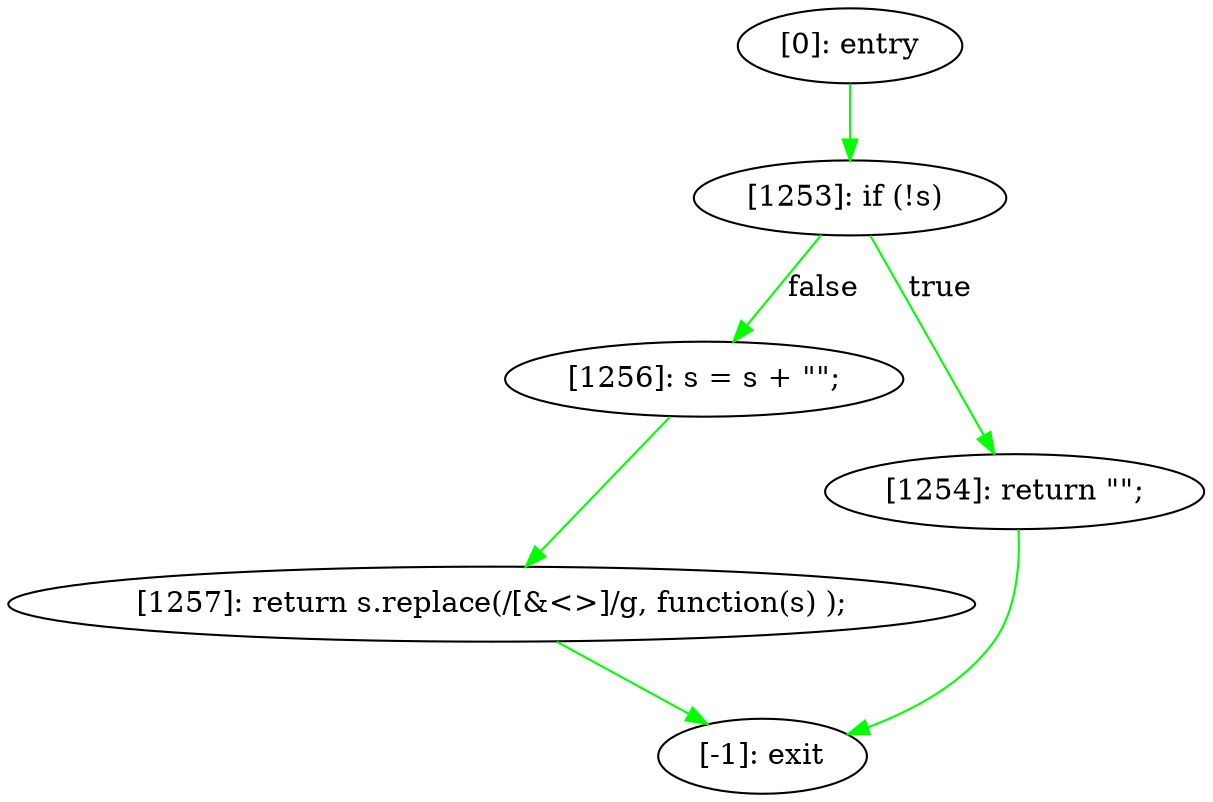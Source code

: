 digraph {
"0" [label="[1253]: if (!s) "] 
"1" [label="[-1]: exit"] 
"2" [label="[1256]: s = s + \"\";\n"] 
"3" [label="[0]: entry"] 
"4" [label="[1257]: return s.replace(/[\&<>]/g, function(s) );\n"] 
"5" [label="[1254]: return \"\";\n"] 
"0" -> "5" [label="true" color="green"] 
"0" -> "2" [label="false" color="green"] 
"2" -> "4" [label="" color="green"] 
"3" -> "0" [label="" color="green"] 
"4" -> "1" [label="" color="green"] 
"5" -> "1" [label="" color="green"] 
}
